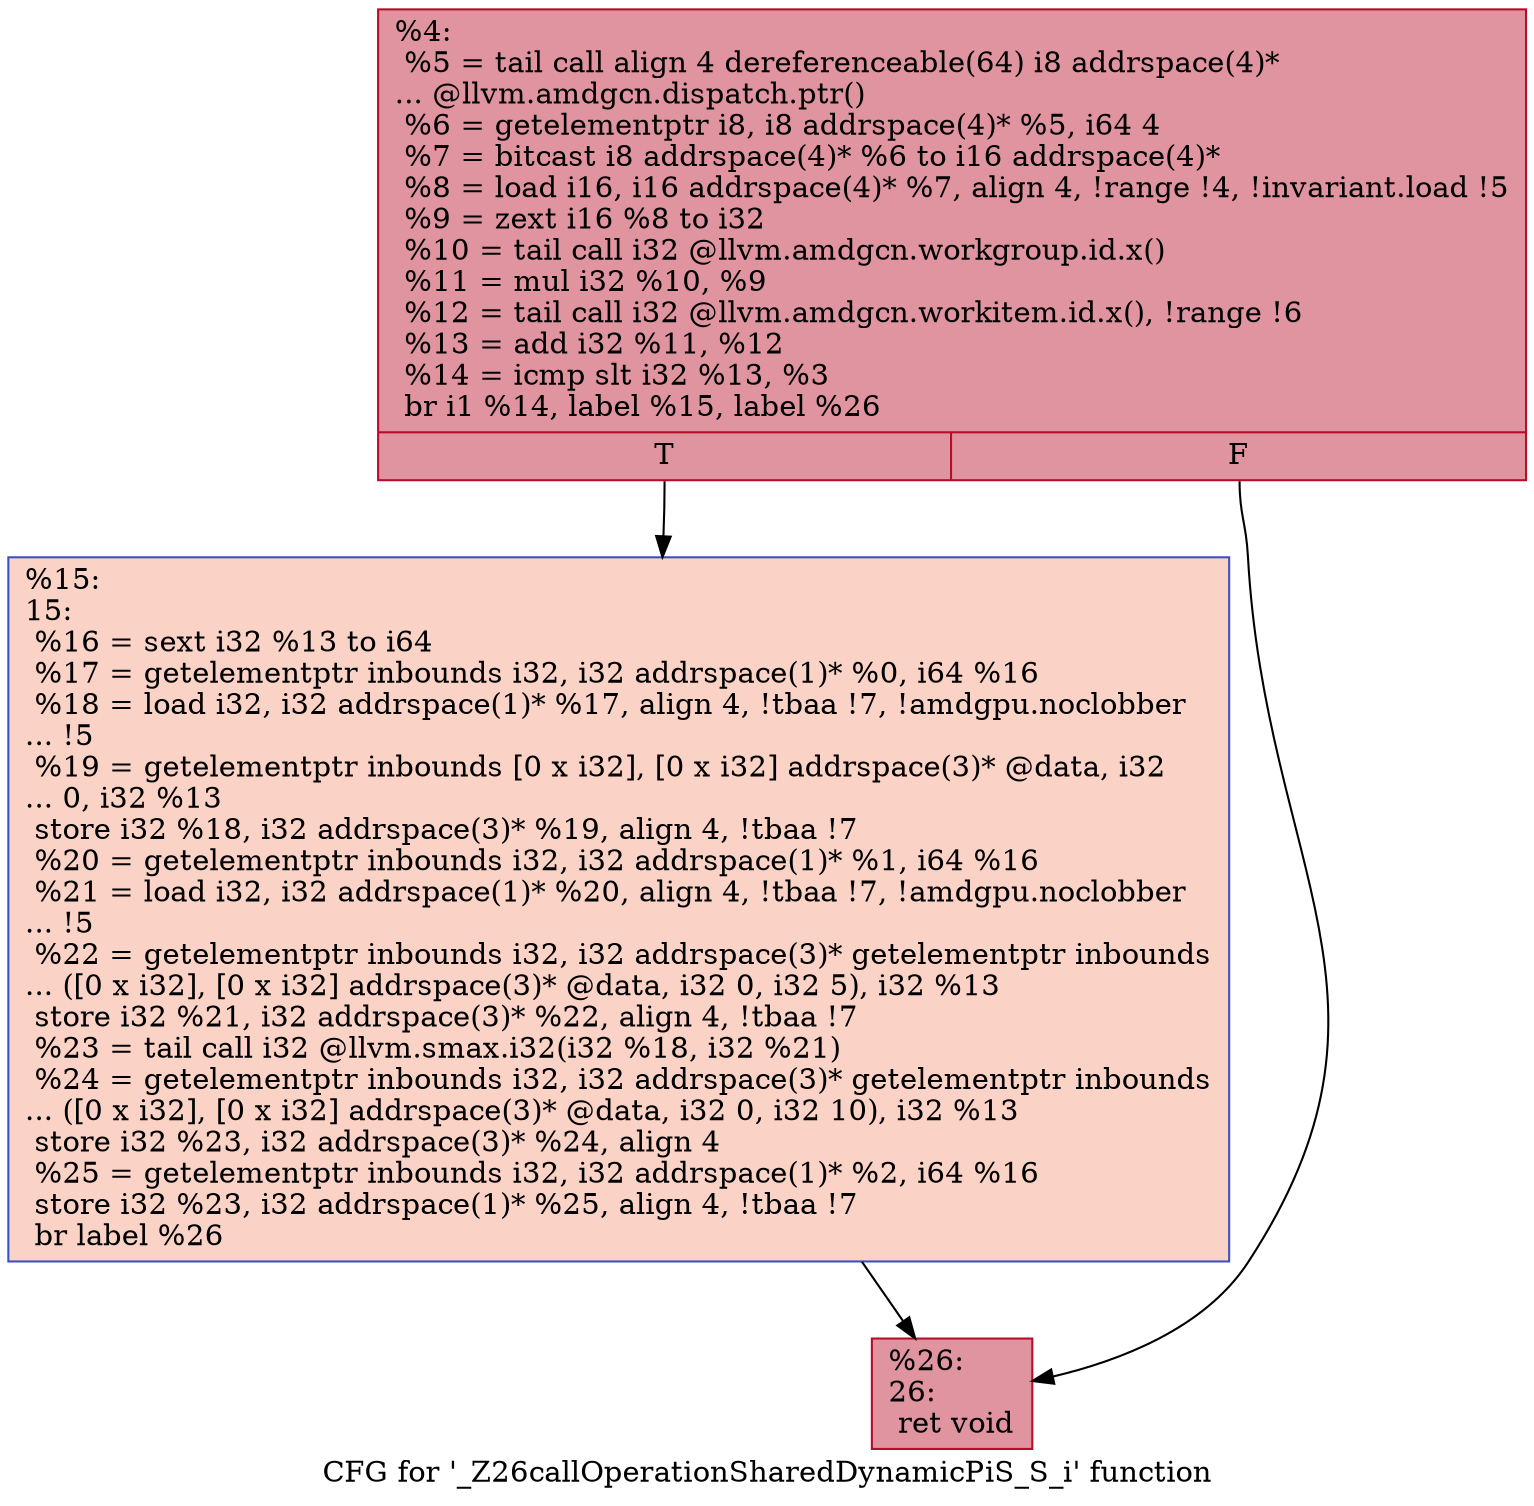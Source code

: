 digraph "CFG for '_Z26callOperationSharedDynamicPiS_S_i' function" {
	label="CFG for '_Z26callOperationSharedDynamicPiS_S_i' function";

	Node0x5ee1af0 [shape=record,color="#b70d28ff", style=filled, fillcolor="#b70d2870",label="{%4:\l  %5 = tail call align 4 dereferenceable(64) i8 addrspace(4)*\l... @llvm.amdgcn.dispatch.ptr()\l  %6 = getelementptr i8, i8 addrspace(4)* %5, i64 4\l  %7 = bitcast i8 addrspace(4)* %6 to i16 addrspace(4)*\l  %8 = load i16, i16 addrspace(4)* %7, align 4, !range !4, !invariant.load !5\l  %9 = zext i16 %8 to i32\l  %10 = tail call i32 @llvm.amdgcn.workgroup.id.x()\l  %11 = mul i32 %10, %9\l  %12 = tail call i32 @llvm.amdgcn.workitem.id.x(), !range !6\l  %13 = add i32 %11, %12\l  %14 = icmp slt i32 %13, %3\l  br i1 %14, label %15, label %26\l|{<s0>T|<s1>F}}"];
	Node0x5ee1af0:s0 -> Node0x5ee3a30;
	Node0x5ee1af0:s1 -> Node0x5ee3ac0;
	Node0x5ee3a30 [shape=record,color="#3d50c3ff", style=filled, fillcolor="#f59c7d70",label="{%15:\l15:                                               \l  %16 = sext i32 %13 to i64\l  %17 = getelementptr inbounds i32, i32 addrspace(1)* %0, i64 %16\l  %18 = load i32, i32 addrspace(1)* %17, align 4, !tbaa !7, !amdgpu.noclobber\l... !5\l  %19 = getelementptr inbounds [0 x i32], [0 x i32] addrspace(3)* @data, i32\l... 0, i32 %13\l  store i32 %18, i32 addrspace(3)* %19, align 4, !tbaa !7\l  %20 = getelementptr inbounds i32, i32 addrspace(1)* %1, i64 %16\l  %21 = load i32, i32 addrspace(1)* %20, align 4, !tbaa !7, !amdgpu.noclobber\l... !5\l  %22 = getelementptr inbounds i32, i32 addrspace(3)* getelementptr inbounds\l... ([0 x i32], [0 x i32] addrspace(3)* @data, i32 0, i32 5), i32 %13\l  store i32 %21, i32 addrspace(3)* %22, align 4, !tbaa !7\l  %23 = tail call i32 @llvm.smax.i32(i32 %18, i32 %21)\l  %24 = getelementptr inbounds i32, i32 addrspace(3)* getelementptr inbounds\l... ([0 x i32], [0 x i32] addrspace(3)* @data, i32 0, i32 10), i32 %13\l  store i32 %23, i32 addrspace(3)* %24, align 4\l  %25 = getelementptr inbounds i32, i32 addrspace(1)* %2, i64 %16\l  store i32 %23, i32 addrspace(1)* %25, align 4, !tbaa !7\l  br label %26\l}"];
	Node0x5ee3a30 -> Node0x5ee3ac0;
	Node0x5ee3ac0 [shape=record,color="#b70d28ff", style=filled, fillcolor="#b70d2870",label="{%26:\l26:                                               \l  ret void\l}"];
}
